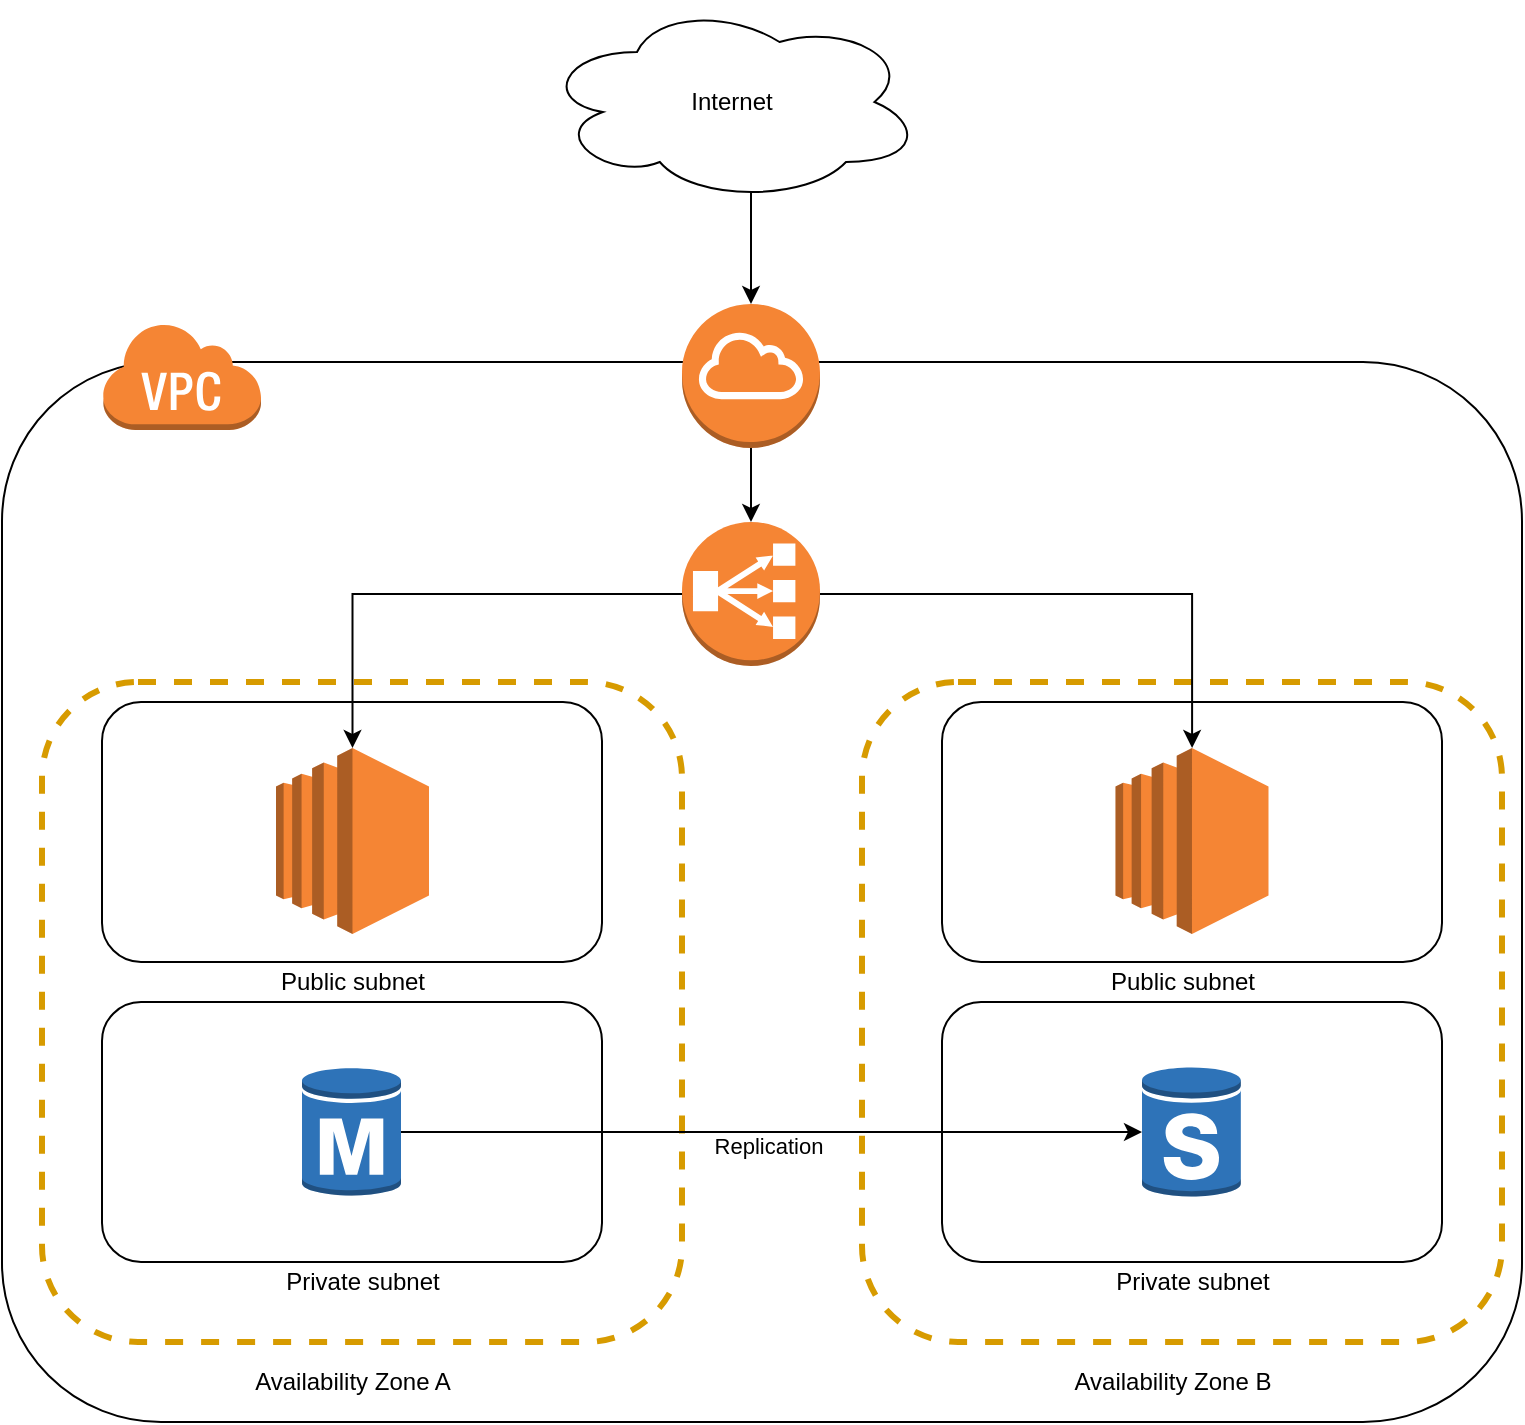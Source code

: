 <mxfile version="13.8.8" type="device"><diagram id="4DazQf5wxS-ES-7zrCo3" name="Page-1"><mxGraphModel dx="1351" dy="2059" grid="1" gridSize="10" guides="1" tooltips="1" connect="1" arrows="1" fold="1" page="1" pageScale="1" pageWidth="827" pageHeight="1169" math="0" shadow="0"><root><mxCell id="0"/><mxCell id="1" parent="0"/><mxCell id="xWjqfo-FLwibE_bOkE2Y-2" value="" style="rounded=1;whiteSpace=wrap;html=1;" vertex="1" parent="1"><mxGeometry x="40" y="160" width="760" height="530" as="geometry"/></mxCell><mxCell id="xWjqfo-FLwibE_bOkE2Y-12" value="" style="rounded=1;whiteSpace=wrap;html=1;" vertex="1" parent="1"><mxGeometry x="510" y="330" width="250" height="130" as="geometry"/></mxCell><mxCell id="xWjqfo-FLwibE_bOkE2Y-15" value="" style="rounded=1;whiteSpace=wrap;html=1;dashed=1;strokeColor=#d79b00;fillColor=none;strokeWidth=3;" vertex="1" parent="1"><mxGeometry x="470" y="320" width="320" height="330" as="geometry"/></mxCell><mxCell id="xWjqfo-FLwibE_bOkE2Y-9" value="" style="rounded=1;whiteSpace=wrap;html=1;" vertex="1" parent="1"><mxGeometry x="90" y="330" width="250" height="130" as="geometry"/></mxCell><mxCell id="xWjqfo-FLwibE_bOkE2Y-13" value="" style="rounded=1;whiteSpace=wrap;html=1;dashed=1;strokeColor=#d79b00;fillColor=none;strokeWidth=3;shadow=0;" vertex="1" parent="1"><mxGeometry x="60" y="320" width="320" height="330" as="geometry"/></mxCell><mxCell id="xWjqfo-FLwibE_bOkE2Y-5" style="edgeStyle=orthogonalEdgeStyle;rounded=0;orthogonalLoop=1;jettySize=auto;html=1;exitX=0.55;exitY=0.95;exitDx=0;exitDy=0;exitPerimeter=0;" edge="1" parent="1" source="xWjqfo-FLwibE_bOkE2Y-1" target="xWjqfo-FLwibE_bOkE2Y-4"><mxGeometry relative="1" as="geometry"/></mxCell><mxCell id="xWjqfo-FLwibE_bOkE2Y-1" value="Internet" style="ellipse;shape=cloud;whiteSpace=wrap;html=1;" vertex="1" parent="1"><mxGeometry x="310" y="-20" width="190" height="100" as="geometry"/></mxCell><mxCell id="xWjqfo-FLwibE_bOkE2Y-3" value="" style="outlineConnect=0;dashed=0;verticalLabelPosition=bottom;verticalAlign=top;align=center;html=1;shape=mxgraph.aws3.virtual_private_cloud;fillColor=#F58534;gradientColor=none;" vertex="1" parent="1"><mxGeometry x="90" y="140" width="79.5" height="54" as="geometry"/></mxCell><mxCell id="xWjqfo-FLwibE_bOkE2Y-7" style="edgeStyle=orthogonalEdgeStyle;rounded=0;orthogonalLoop=1;jettySize=auto;html=1;" edge="1" parent="1" source="xWjqfo-FLwibE_bOkE2Y-4" target="xWjqfo-FLwibE_bOkE2Y-6"><mxGeometry relative="1" as="geometry"/></mxCell><mxCell id="xWjqfo-FLwibE_bOkE2Y-4" value="&lt;div&gt;&lt;br&gt;&lt;/div&gt;" style="outlineConnect=0;dashed=0;verticalLabelPosition=bottom;verticalAlign=top;align=center;html=1;shape=mxgraph.aws3.internet_gateway;fillColor=#F58534;gradientColor=none;" vertex="1" parent="1"><mxGeometry x="380" y="131" width="69" height="72" as="geometry"/></mxCell><mxCell id="xWjqfo-FLwibE_bOkE2Y-55" style="edgeStyle=orthogonalEdgeStyle;rounded=0;orthogonalLoop=1;jettySize=auto;html=1;" edge="1" parent="1" source="xWjqfo-FLwibE_bOkE2Y-6" target="xWjqfo-FLwibE_bOkE2Y-17"><mxGeometry relative="1" as="geometry"/></mxCell><mxCell id="xWjqfo-FLwibE_bOkE2Y-56" style="edgeStyle=orthogonalEdgeStyle;rounded=0;orthogonalLoop=1;jettySize=auto;html=1;" edge="1" parent="1" source="xWjqfo-FLwibE_bOkE2Y-6" target="xWjqfo-FLwibE_bOkE2Y-18"><mxGeometry relative="1" as="geometry"/></mxCell><mxCell id="xWjqfo-FLwibE_bOkE2Y-6" value="" style="outlineConnect=0;dashed=0;verticalLabelPosition=bottom;verticalAlign=top;align=center;html=1;shape=mxgraph.aws3.classic_load_balancer;fillColor=#F58534;gradientColor=none;" vertex="1" parent="1"><mxGeometry x="380" y="240" width="69" height="72" as="geometry"/></mxCell><mxCell id="xWjqfo-FLwibE_bOkE2Y-10" value="" style="rounded=1;whiteSpace=wrap;html=1;" vertex="1" parent="1"><mxGeometry x="90" y="480" width="250" height="130" as="geometry"/></mxCell><mxCell id="xWjqfo-FLwibE_bOkE2Y-11" value="" style="rounded=1;whiteSpace=wrap;html=1;" vertex="1" parent="1"><mxGeometry x="510" y="480" width="250" height="130" as="geometry"/></mxCell><mxCell id="xWjqfo-FLwibE_bOkE2Y-14" value="Availability Zone A" style="text;html=1;strokeColor=none;fillColor=none;align=center;verticalAlign=middle;whiteSpace=wrap;rounded=0;dashed=1;" vertex="1" parent="1"><mxGeometry x="137.75" y="660" width="155" height="20" as="geometry"/></mxCell><mxCell id="xWjqfo-FLwibE_bOkE2Y-16" value="Availability Zone B" style="text;html=1;strokeColor=none;fillColor=none;align=center;verticalAlign=middle;whiteSpace=wrap;rounded=0;dashed=1;" vertex="1" parent="1"><mxGeometry x="547.5" y="660" width="155" height="20" as="geometry"/></mxCell><mxCell id="xWjqfo-FLwibE_bOkE2Y-17" value="" style="outlineConnect=0;dashed=0;verticalLabelPosition=bottom;verticalAlign=top;align=center;html=1;shape=mxgraph.aws3.ec2;fillColor=#F58534;gradientColor=none;strokeWidth=3;" vertex="1" parent="1"><mxGeometry x="177" y="353" width="76.5" height="93" as="geometry"/></mxCell><mxCell id="xWjqfo-FLwibE_bOkE2Y-18" value="" style="outlineConnect=0;dashed=0;verticalLabelPosition=bottom;verticalAlign=top;align=center;html=1;shape=mxgraph.aws3.ec2;fillColor=#F58534;gradientColor=none;strokeWidth=3;" vertex="1" parent="1"><mxGeometry x="596.75" y="353" width="76.5" height="93" as="geometry"/></mxCell><mxCell id="xWjqfo-FLwibE_bOkE2Y-19" value="Public subnet" style="text;html=1;strokeColor=none;fillColor=none;align=center;verticalAlign=middle;whiteSpace=wrap;rounded=0;dashed=1;" vertex="1" parent="1"><mxGeometry x="152.5" y="460" width="125" height="20" as="geometry"/></mxCell><mxCell id="xWjqfo-FLwibE_bOkE2Y-20" value="Public subnet" style="text;html=1;strokeColor=none;fillColor=none;align=center;verticalAlign=middle;whiteSpace=wrap;rounded=0;dashed=1;" vertex="1" parent="1"><mxGeometry x="567.5" y="460" width="125" height="20" as="geometry"/></mxCell><mxCell id="xWjqfo-FLwibE_bOkE2Y-22" value="Private subnet" style="text;html=1;strokeColor=none;fillColor=none;align=center;verticalAlign=middle;whiteSpace=wrap;rounded=0;dashed=1;" vertex="1" parent="1"><mxGeometry x="157.5" y="610" width="125" height="20" as="geometry"/></mxCell><mxCell id="xWjqfo-FLwibE_bOkE2Y-24" value="Private subnet" style="text;html=1;strokeColor=none;fillColor=none;align=center;verticalAlign=middle;whiteSpace=wrap;rounded=0;dashed=1;" vertex="1" parent="1"><mxGeometry x="572.5" y="610" width="125" height="20" as="geometry"/></mxCell><mxCell id="xWjqfo-FLwibE_bOkE2Y-58" style="edgeStyle=orthogonalEdgeStyle;rounded=0;orthogonalLoop=1;jettySize=auto;html=1;" edge="1" parent="1" source="xWjqfo-FLwibE_bOkE2Y-26" target="xWjqfo-FLwibE_bOkE2Y-27"><mxGeometry relative="1" as="geometry"/></mxCell><mxCell id="xWjqfo-FLwibE_bOkE2Y-59" value="Replication" style="edgeLabel;html=1;align=center;verticalAlign=middle;resizable=0;points=[];" vertex="1" connectable="0" parent="xWjqfo-FLwibE_bOkE2Y-58"><mxGeometry x="0.092" y="-3" relative="1" as="geometry"><mxPoint x="-19.36" y="4" as="offset"/></mxGeometry></mxCell><mxCell id="xWjqfo-FLwibE_bOkE2Y-26" value="" style="outlineConnect=0;dashed=0;verticalLabelPosition=bottom;verticalAlign=top;align=center;html=1;shape=mxgraph.aws3.rds_db_instance;fillColor=#2E73B8;gradientColor=none;strokeWidth=3;" vertex="1" parent="1"><mxGeometry x="190" y="512" width="49.5" height="66" as="geometry"/></mxCell><mxCell id="xWjqfo-FLwibE_bOkE2Y-27" value="" style="outlineConnect=0;dashed=0;verticalLabelPosition=bottom;verticalAlign=top;align=center;html=1;shape=mxgraph.aws3.rds_db_instance_standby_multi_az;fillColor=#2E73B8;gradientColor=none;strokeWidth=3;" vertex="1" parent="1"><mxGeometry x="610" y="512" width="49.5" height="66" as="geometry"/></mxCell></root></mxGraphModel></diagram></mxfile>